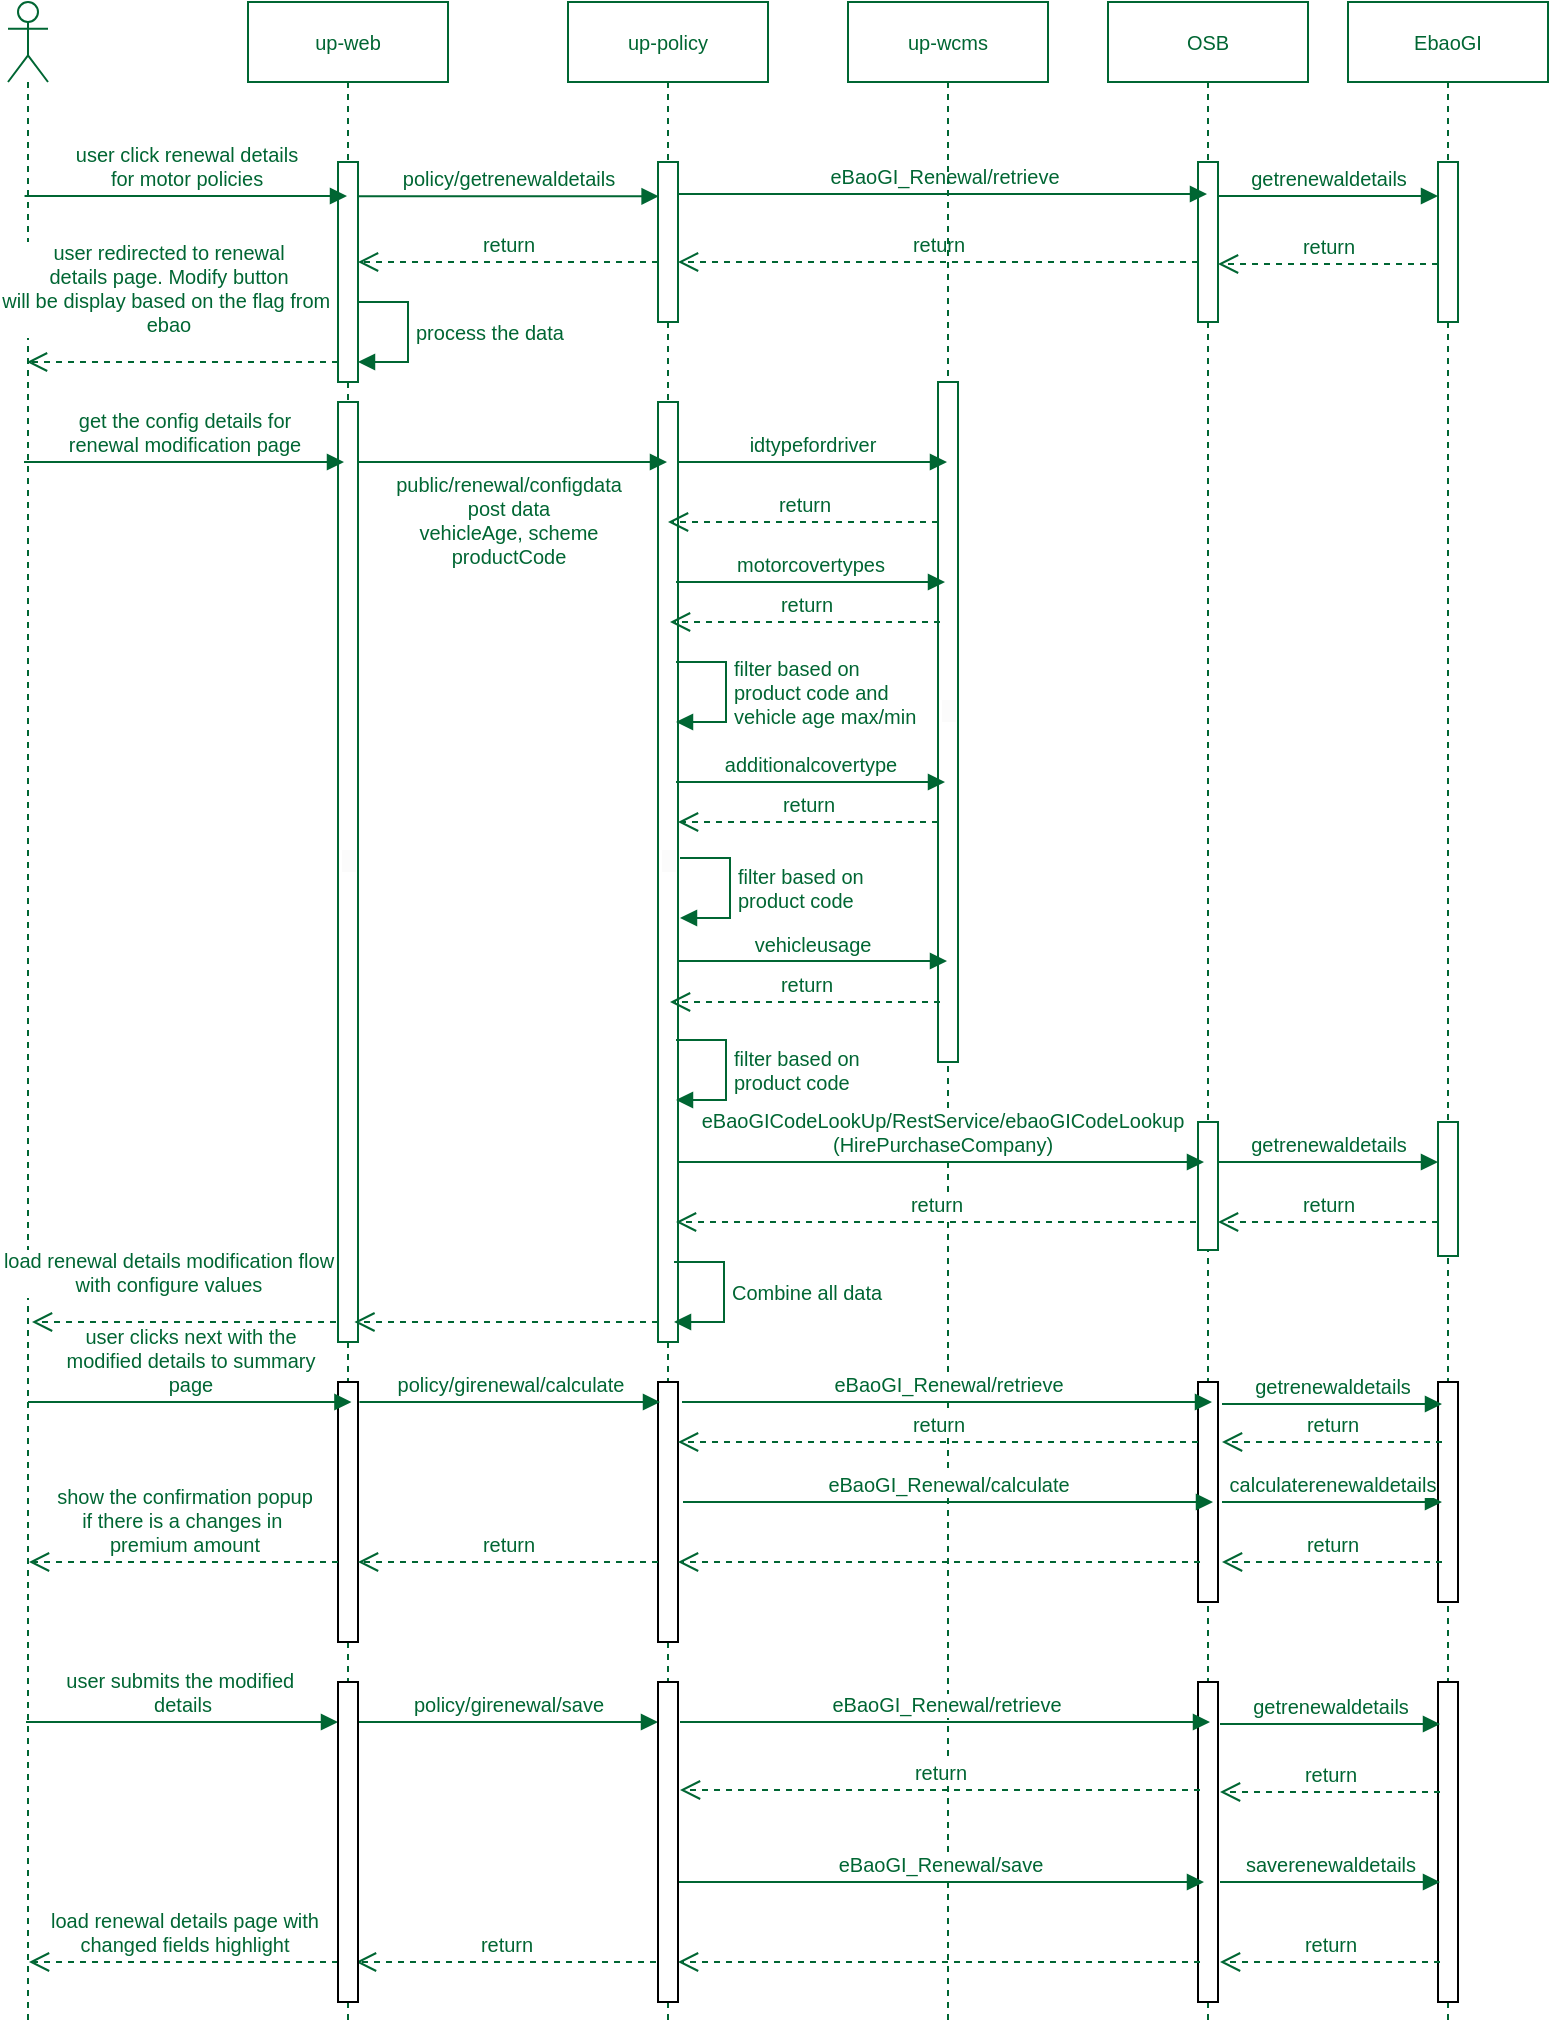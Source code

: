 <mxfile version="23.0.2" type="github">
  <diagram name="Page-1" id="ukA0F4SWRje2rj7lY2_e">
    <mxGraphModel dx="1114" dy="573" grid="1" gridSize="10" guides="1" tooltips="1" connect="1" arrows="1" fold="1" page="1" pageScale="1" pageWidth="850" pageHeight="1100" math="0" shadow="0">
      <root>
        <mxCell id="0" />
        <mxCell id="1" parent="0" />
        <mxCell id="ESVSbIxXklOT70kNcV42-1" value="" style="shape=umlLifeline;perimeter=lifelinePerimeter;whiteSpace=wrap;html=1;container=1;dropTarget=0;collapsible=0;recursiveResize=0;outlineConnect=0;portConstraint=eastwest;newEdgeStyle={&quot;curved&quot;:0,&quot;rounded&quot;:0};participant=umlActor;fontSize=10;fontColor=#006633;strokeColor=#006633;" parent="1" vertex="1">
          <mxGeometry x="70" y="80" width="20" height="1010" as="geometry" />
        </mxCell>
        <mxCell id="ESVSbIxXklOT70kNcV42-3" value="OSB" style="shape=umlLifeline;perimeter=lifelinePerimeter;whiteSpace=wrap;html=1;container=1;dropTarget=0;collapsible=0;recursiveResize=0;outlineConnect=0;portConstraint=eastwest;newEdgeStyle={&quot;curved&quot;:0,&quot;rounded&quot;:0};fontSize=10;fontColor=#006633;strokeColor=#006633;" parent="1" vertex="1">
          <mxGeometry x="620" y="80" width="100" height="1010" as="geometry" />
        </mxCell>
        <mxCell id="wgJ0XbnM3YGV2N-beF-w-2" value="" style="html=1;points=[[0,0,0,0,5],[0,1,0,0,-5],[1,0,0,0,5],[1,1,0,0,-5]];perimeter=orthogonalPerimeter;outlineConnect=0;targetShapes=umlLifeline;portConstraint=eastwest;newEdgeStyle={&quot;curved&quot;:0,&quot;rounded&quot;:0};fontSize=10;fontColor=#006633;strokeColor=#006633;" parent="ESVSbIxXklOT70kNcV42-3" vertex="1">
          <mxGeometry x="45" y="80" width="10" height="80" as="geometry" />
        </mxCell>
        <mxCell id="Iozy2Il5neqRcBYpykL1-22" value="" style="html=1;points=[[0,0,0,0,5],[0,1,0,0,-5],[1,0,0,0,5],[1,1,0,0,-5]];perimeter=orthogonalPerimeter;outlineConnect=0;targetShapes=umlLifeline;portConstraint=eastwest;newEdgeStyle={&quot;curved&quot;:0,&quot;rounded&quot;:0};fontSize=10;fontColor=#006633;strokeColor=#006633;" parent="ESVSbIxXklOT70kNcV42-3" vertex="1">
          <mxGeometry x="45" y="560" width="10" height="64" as="geometry" />
        </mxCell>
        <mxCell id="LgSs4zjkqbvozB49Nesk-12" value="" style="html=1;points=[[0,0,0,0,5],[0,1,0,0,-5],[1,0,0,0,5],[1,1,0,0,-5]];perimeter=orthogonalPerimeter;outlineConnect=0;targetShapes=umlLifeline;portConstraint=eastwest;newEdgeStyle={&quot;curved&quot;:0,&quot;rounded&quot;:0};" parent="ESVSbIxXklOT70kNcV42-3" vertex="1">
          <mxGeometry x="45" y="840" width="10" height="160" as="geometry" />
        </mxCell>
        <mxCell id="ieXs_pEUq6V7WNkjSfDF-32" value="" style="html=1;points=[[0,0,0,0,5],[0,1,0,0,-5],[1,0,0,0,5],[1,1,0,0,-5]];perimeter=orthogonalPerimeter;outlineConnect=0;targetShapes=umlLifeline;portConstraint=eastwest;newEdgeStyle={&quot;curved&quot;:0,&quot;rounded&quot;:0};" vertex="1" parent="ESVSbIxXklOT70kNcV42-3">
          <mxGeometry x="45" y="690" width="10" height="110" as="geometry" />
        </mxCell>
        <mxCell id="ESVSbIxXklOT70kNcV42-4" value="EbaoGI" style="shape=umlLifeline;perimeter=lifelinePerimeter;whiteSpace=wrap;html=1;container=1;dropTarget=0;collapsible=0;recursiveResize=0;outlineConnect=0;portConstraint=eastwest;newEdgeStyle={&quot;curved&quot;:0,&quot;rounded&quot;:0};fontSize=10;fontColor=#006633;strokeColor=#006633;" parent="1" vertex="1">
          <mxGeometry x="740" y="80" width="100" height="1010" as="geometry" />
        </mxCell>
        <mxCell id="wgJ0XbnM3YGV2N-beF-w-3" value="" style="html=1;points=[[0,0,0,0,5],[0,1,0,0,-5],[1,0,0,0,5],[1,1,0,0,-5]];perimeter=orthogonalPerimeter;outlineConnect=0;targetShapes=umlLifeline;portConstraint=eastwest;newEdgeStyle={&quot;curved&quot;:0,&quot;rounded&quot;:0};fontSize=10;fontColor=#006633;strokeColor=#006633;" parent="ESVSbIxXklOT70kNcV42-4" vertex="1">
          <mxGeometry x="45" y="80" width="10" height="80" as="geometry" />
        </mxCell>
        <mxCell id="Iozy2Il5neqRcBYpykL1-19" value="" style="html=1;points=[[0,0,0,0,5],[0,1,0,0,-5],[1,0,0,0,5],[1,1,0,0,-5]];perimeter=orthogonalPerimeter;outlineConnect=0;targetShapes=umlLifeline;portConstraint=eastwest;newEdgeStyle={&quot;curved&quot;:0,&quot;rounded&quot;:0};fontSize=10;fontColor=#006633;strokeColor=#006633;" parent="ESVSbIxXklOT70kNcV42-4" vertex="1">
          <mxGeometry x="45" y="560" width="10" height="67" as="geometry" />
        </mxCell>
        <mxCell id="LgSs4zjkqbvozB49Nesk-14" value="" style="html=1;points=[[0,0,0,0,5],[0,1,0,0,-5],[1,0,0,0,5],[1,1,0,0,-5]];perimeter=orthogonalPerimeter;outlineConnect=0;targetShapes=umlLifeline;portConstraint=eastwest;newEdgeStyle={&quot;curved&quot;:0,&quot;rounded&quot;:0};" parent="ESVSbIxXklOT70kNcV42-4" vertex="1">
          <mxGeometry x="45" y="840" width="10" height="160" as="geometry" />
        </mxCell>
        <mxCell id="ieXs_pEUq6V7WNkjSfDF-33" value="" style="html=1;points=[[0,0,0,0,5],[0,1,0,0,-5],[1,0,0,0,5],[1,1,0,0,-5]];perimeter=orthogonalPerimeter;outlineConnect=0;targetShapes=umlLifeline;portConstraint=eastwest;newEdgeStyle={&quot;curved&quot;:0,&quot;rounded&quot;:0};" vertex="1" parent="ESVSbIxXklOT70kNcV42-4">
          <mxGeometry x="45" y="690" width="10" height="110" as="geometry" />
        </mxCell>
        <mxCell id="ESVSbIxXklOT70kNcV42-5" value="up-web" style="shape=umlLifeline;perimeter=lifelinePerimeter;whiteSpace=wrap;html=1;container=1;dropTarget=0;collapsible=0;recursiveResize=0;outlineConnect=0;portConstraint=eastwest;newEdgeStyle={&quot;curved&quot;:0,&quot;rounded&quot;:0};fontSize=10;fontColor=#006633;strokeColor=#006633;" parent="1" vertex="1">
          <mxGeometry x="190" y="80" width="100" height="1010" as="geometry" />
        </mxCell>
        <mxCell id="ESVSbIxXklOT70kNcV42-8" value="" style="html=1;points=[[0,0,0,0,5],[0,1,0,0,-5],[1,0,0,0,5],[1,1,0,0,-5]];perimeter=orthogonalPerimeter;outlineConnect=0;targetShapes=umlLifeline;portConstraint=eastwest;newEdgeStyle={&quot;curved&quot;:0,&quot;rounded&quot;:0};fontSize=10;fontColor=#006633;strokeColor=#006633;" parent="ESVSbIxXklOT70kNcV42-5" vertex="1">
          <mxGeometry x="45" y="80" width="10" height="110" as="geometry" />
        </mxCell>
        <mxCell id="wgJ0XbnM3YGV2N-beF-w-13" value="process the data" style="html=1;align=left;spacingLeft=2;endArrow=block;rounded=0;edgeStyle=orthogonalEdgeStyle;curved=0;rounded=0;fontSize=10;fontColor=#006633;strokeColor=#006633;" parent="ESVSbIxXklOT70kNcV42-5" source="ESVSbIxXklOT70kNcV42-8" target="ESVSbIxXklOT70kNcV42-8" edge="1">
          <mxGeometry relative="1" as="geometry">
            <mxPoint x="90" y="150" as="sourcePoint" />
            <Array as="points">
              <mxPoint x="80" y="150" />
              <mxPoint x="80" y="180" />
            </Array>
            <mxPoint x="95" y="180" as="targetPoint" />
          </mxGeometry>
        </mxCell>
        <mxCell id="wgJ0XbnM3YGV2N-beF-w-14" value="&#xa;&lt;span style=&quot;font-family: monospace; font-size: 10px; font-style: normal; font-variant-ligatures: normal; font-variant-caps: normal; font-weight: 400; letter-spacing: normal; orphans: 2; text-align: start; text-indent: 0px; text-transform: none; widows: 2; word-spacing: 0px; -webkit-text-stroke-width: 0px; background-color: rgb(251, 251, 251); text-decoration-thickness: initial; text-decoration-style: initial; text-decoration-color: initial; float: none; display: inline !important;&quot;&gt;&amp;nbsp;&lt;/span&gt;&#xa;&#xa;" style="html=1;points=[[0,0,0,0,5],[0,1,0,0,-5],[1,0,0,0,5],[1,1,0,0,-5]];perimeter=orthogonalPerimeter;outlineConnect=0;targetShapes=umlLifeline;portConstraint=eastwest;newEdgeStyle={&quot;curved&quot;:0,&quot;rounded&quot;:0};fontSize=10;fontColor=#006633;strokeColor=#006633;" parent="ESVSbIxXklOT70kNcV42-5" vertex="1">
          <mxGeometry x="45" y="200" width="10" height="470" as="geometry" />
        </mxCell>
        <mxCell id="ieXs_pEUq6V7WNkjSfDF-30" value="" style="html=1;points=[[0,0,0,0,5],[0,1,0,0,-5],[1,0,0,0,5],[1,1,0,0,-5]];perimeter=orthogonalPerimeter;outlineConnect=0;targetShapes=umlLifeline;portConstraint=eastwest;newEdgeStyle={&quot;curved&quot;:0,&quot;rounded&quot;:0};" vertex="1" parent="ESVSbIxXklOT70kNcV42-5">
          <mxGeometry x="45" y="690" width="10" height="130" as="geometry" />
        </mxCell>
        <mxCell id="ESVSbIxXklOT70kNcV42-6" value="up-policy" style="shape=umlLifeline;perimeter=lifelinePerimeter;whiteSpace=wrap;html=1;container=1;dropTarget=0;collapsible=0;recursiveResize=0;outlineConnect=0;portConstraint=eastwest;newEdgeStyle={&quot;curved&quot;:0,&quot;rounded&quot;:0};fontSize=10;fontColor=#006633;strokeColor=#006633;" parent="1" vertex="1">
          <mxGeometry x="350" y="80" width="100" height="1010" as="geometry" />
        </mxCell>
        <mxCell id="wgJ0XbnM3YGV2N-beF-w-1" value="" style="html=1;points=[[0,0,0,0,5],[0,1,0,0,-5],[1,0,0,0,5],[1,1,0,0,-5]];perimeter=orthogonalPerimeter;outlineConnect=0;targetShapes=umlLifeline;portConstraint=eastwest;newEdgeStyle={&quot;curved&quot;:0,&quot;rounded&quot;:0};fontSize=10;fontColor=#006633;strokeColor=#006633;" parent="ESVSbIxXklOT70kNcV42-6" vertex="1">
          <mxGeometry x="45" y="80" width="10" height="80" as="geometry" />
        </mxCell>
        <mxCell id="wgJ0XbnM3YGV2N-beF-w-16" value="&#xa;&lt;span style=&quot;font-family: monospace; font-size: 10px; font-style: normal; font-variant-ligatures: normal; font-variant-caps: normal; font-weight: 400; letter-spacing: normal; orphans: 2; text-align: start; text-indent: 0px; text-transform: none; widows: 2; word-spacing: 0px; -webkit-text-stroke-width: 0px; background-color: rgb(251, 251, 251); text-decoration-thickness: initial; text-decoration-style: initial; text-decoration-color: initial; float: none; display: inline !important;&quot;&gt;&amp;nbsp;&lt;/span&gt;&#xa;&#xa;" style="html=1;points=[[0,0,0,0,5],[0,1,0,0,-5],[1,0,0,0,5],[1,1,0,0,-5]];perimeter=orthogonalPerimeter;outlineConnect=0;targetShapes=umlLifeline;portConstraint=eastwest;newEdgeStyle={&quot;curved&quot;:0,&quot;rounded&quot;:0};fontSize=10;fontColor=#006633;strokeColor=#006633;" parent="ESVSbIxXklOT70kNcV42-6" vertex="1">
          <mxGeometry x="45" y="200" width="10" height="470" as="geometry" />
        </mxCell>
        <mxCell id="ieXs_pEUq6V7WNkjSfDF-31" value="" style="html=1;points=[[0,0,0,0,5],[0,1,0,0,-5],[1,0,0,0,5],[1,1,0,0,-5]];perimeter=orthogonalPerimeter;outlineConnect=0;targetShapes=umlLifeline;portConstraint=eastwest;newEdgeStyle={&quot;curved&quot;:0,&quot;rounded&quot;:0};" vertex="1" parent="ESVSbIxXklOT70kNcV42-6">
          <mxGeometry x="45" y="690" width="10" height="130" as="geometry" />
        </mxCell>
        <mxCell id="ESVSbIxXklOT70kNcV42-7" value="&lt;font style=&quot;font-size: 10px;&quot;&gt;user click renewal details&lt;br style=&quot;font-size: 10px;&quot;&gt;for motor policies&lt;/font&gt;" style="html=1;verticalAlign=bottom;endArrow=block;curved=0;rounded=0;fontSize=10;fontColor=#006633;strokeColor=#006633;" parent="1" edge="1">
          <mxGeometry width="80" relative="1" as="geometry">
            <mxPoint x="78.278" y="177" as="sourcePoint" />
            <mxPoint x="239.5" y="177" as="targetPoint" />
          </mxGeometry>
        </mxCell>
        <mxCell id="wgJ0XbnM3YGV2N-beF-w-4" value="policy/getrenewaldetails" style="html=1;verticalAlign=bottom;endArrow=block;curved=0;rounded=0;fontSize=10;entryX=0.453;entryY=0.181;entryDx=0;entryDy=0;entryPerimeter=0;fontColor=#006633;strokeColor=#006633;" parent="1" edge="1">
          <mxGeometry width="80" relative="1" as="geometry">
            <mxPoint x="245" y="177.13" as="sourcePoint" />
            <mxPoint x="395.3" y="177.13" as="targetPoint" />
          </mxGeometry>
        </mxCell>
        <mxCell id="wgJ0XbnM3YGV2N-beF-w-5" value="eBaoGI_Renewal/retrieve" style="html=1;verticalAlign=bottom;endArrow=block;curved=0;rounded=0;fontSize=10;fontColor=#006633;strokeColor=#006633;" parent="1" target="ESVSbIxXklOT70kNcV42-3" edge="1">
          <mxGeometry width="80" relative="1" as="geometry">
            <mxPoint x="405" y="176" as="sourcePoint" />
            <mxPoint x="610" y="176" as="targetPoint" />
          </mxGeometry>
        </mxCell>
        <mxCell id="wgJ0XbnM3YGV2N-beF-w-6" value="getrenewaldetails" style="html=1;verticalAlign=bottom;endArrow=block;curved=0;rounded=0;fontSize=10;fontColor=#006633;strokeColor=#006633;" parent="1" edge="1">
          <mxGeometry width="80" relative="1" as="geometry">
            <mxPoint x="675" y="177" as="sourcePoint" />
            <mxPoint x="785" y="177" as="targetPoint" />
          </mxGeometry>
        </mxCell>
        <mxCell id="wgJ0XbnM3YGV2N-beF-w-7" value="return" style="html=1;verticalAlign=bottom;endArrow=open;dashed=1;endSize=8;curved=0;rounded=0;fontSize=10;fontColor=#006633;strokeColor=#006633;" parent="1" source="wgJ0XbnM3YGV2N-beF-w-1" edge="1">
          <mxGeometry relative="1" as="geometry">
            <mxPoint x="360" y="220" as="sourcePoint" />
            <mxPoint x="245" y="210.0" as="targetPoint" />
          </mxGeometry>
        </mxCell>
        <mxCell id="wgJ0XbnM3YGV2N-beF-w-8" value="return" style="html=1;verticalAlign=bottom;endArrow=open;dashed=1;endSize=8;curved=0;rounded=0;fontSize=10;fontColor=#006633;strokeColor=#006633;" parent="1" source="wgJ0XbnM3YGV2N-beF-w-2" edge="1">
          <mxGeometry relative="1" as="geometry">
            <mxPoint x="535" y="210" as="sourcePoint" />
            <mxPoint x="405" y="210" as="targetPoint" />
          </mxGeometry>
        </mxCell>
        <mxCell id="wgJ0XbnM3YGV2N-beF-w-9" value="return" style="html=1;verticalAlign=bottom;endArrow=open;dashed=1;endSize=8;curved=0;rounded=0;fontSize=10;fontColor=#006633;strokeColor=#006633;" parent="1" edge="1">
          <mxGeometry relative="1" as="geometry">
            <mxPoint x="785" y="211" as="sourcePoint" />
            <mxPoint x="675" y="211" as="targetPoint" />
          </mxGeometry>
        </mxCell>
        <mxCell id="wgJ0XbnM3YGV2N-beF-w-10" value="user redirected to renewal&lt;br style=&quot;font-size: 10px;&quot;&gt;details page. Modify button&lt;br style=&quot;font-size: 10px;&quot;&gt;will be display based on the flag from&amp;nbsp;&lt;br style=&quot;font-size: 10px;&quot;&gt;ebao" style="html=1;verticalAlign=bottom;endArrow=open;dashed=1;endSize=8;curved=0;rounded=0;fontSize=10;fontColor=#006633;strokeColor=#006633;" parent="1" edge="1">
          <mxGeometry x="0.093" y="-10" relative="1" as="geometry">
            <mxPoint x="235" y="260" as="sourcePoint" />
            <mxPoint x="79.5" y="260" as="targetPoint" />
            <mxPoint as="offset" />
          </mxGeometry>
        </mxCell>
        <mxCell id="wgJ0XbnM3YGV2N-beF-w-15" value="get the config details for&lt;br style=&quot;font-size: 10px;&quot;&gt;renewal modification page" style="html=1;verticalAlign=bottom;endArrow=block;curved=0;rounded=0;fontSize=10;fontColor=#006633;strokeColor=#006633;" parent="1" edge="1">
          <mxGeometry x="-0.002" width="80" relative="1" as="geometry">
            <mxPoint x="78" y="310" as="sourcePoint" />
            <mxPoint x="238" y="310" as="targetPoint" />
            <mxPoint as="offset" />
          </mxGeometry>
        </mxCell>
        <mxCell id="wgJ0XbnM3YGV2N-beF-w-17" value="up-wcms" style="shape=umlLifeline;perimeter=lifelinePerimeter;whiteSpace=wrap;html=1;container=1;dropTarget=0;collapsible=0;recursiveResize=0;outlineConnect=0;portConstraint=eastwest;newEdgeStyle={&quot;curved&quot;:0,&quot;rounded&quot;:0};fontSize=10;fontColor=#006633;strokeColor=#006633;" parent="1" vertex="1">
          <mxGeometry x="490" y="80" width="100" height="1010" as="geometry" />
        </mxCell>
        <mxCell id="wgJ0XbnM3YGV2N-beF-w-19" value="&#xa;&lt;span style=&quot;font-family: monospace; font-size: 10px; font-style: normal; font-variant-ligatures: normal; font-variant-caps: normal; font-weight: 400; letter-spacing: normal; orphans: 2; text-align: start; text-indent: 0px; text-transform: none; widows: 2; word-spacing: 0px; -webkit-text-stroke-width: 0px; background-color: rgb(251, 251, 251); text-decoration-thickness: initial; text-decoration-style: initial; text-decoration-color: initial; float: none; display: inline !important;&quot;&gt;&amp;nbsp;&lt;/span&gt;&#xa;&#xa;" style="html=1;points=[[0,0,0,0,5],[0,1,0,0,-5],[1,0,0,0,5],[1,1,0,0,-5]];perimeter=orthogonalPerimeter;outlineConnect=0;targetShapes=umlLifeline;portConstraint=eastwest;newEdgeStyle={&quot;curved&quot;:0,&quot;rounded&quot;:0};fontSize=10;fontColor=#006633;strokeColor=#006633;" parent="wgJ0XbnM3YGV2N-beF-w-17" vertex="1">
          <mxGeometry x="45" y="190" width="10" height="340" as="geometry" />
        </mxCell>
        <mxCell id="wgJ0XbnM3YGV2N-beF-w-20" value="public/renewal/configdata&lt;br style=&quot;font-size: 10px;&quot;&gt;post data&lt;br style=&quot;font-size: 10px;&quot;&gt;vehicleAge, scheme&lt;br style=&quot;font-size: 10px;&quot;&gt;productCode" style="html=1;verticalAlign=bottom;endArrow=block;curved=0;rounded=0;fontSize=10;fontColor=#006633;strokeColor=#006633;" parent="1" edge="1">
          <mxGeometry x="-0.029" y="-56" width="80" relative="1" as="geometry">
            <mxPoint x="245" y="310" as="sourcePoint" />
            <mxPoint x="399.5" y="310" as="targetPoint" />
            <mxPoint as="offset" />
          </mxGeometry>
        </mxCell>
        <mxCell id="Iozy2Il5neqRcBYpykL1-1" value="idtypefordriver" style="html=1;verticalAlign=bottom;endArrow=block;curved=0;rounded=0;fontSize=10;fontColor=#006633;strokeColor=#006633;" parent="1" edge="1">
          <mxGeometry x="-0.002" width="80" relative="1" as="geometry">
            <mxPoint x="405" y="310" as="sourcePoint" />
            <mxPoint x="539.5" y="310" as="targetPoint" />
            <mxPoint as="offset" />
          </mxGeometry>
        </mxCell>
        <mxCell id="Iozy2Il5neqRcBYpykL1-2" value="return" style="html=1;verticalAlign=bottom;endArrow=open;dashed=1;endSize=8;curved=0;rounded=0;fontSize=10;fontColor=#006633;strokeColor=#006633;" parent="1" edge="1">
          <mxGeometry relative="1" as="geometry">
            <mxPoint x="535" y="340.0" as="sourcePoint" />
            <mxPoint x="400" y="340.0" as="targetPoint" />
          </mxGeometry>
        </mxCell>
        <mxCell id="Iozy2Il5neqRcBYpykL1-3" value="motorcovertypes" style="html=1;verticalAlign=bottom;endArrow=block;curved=0;rounded=0;fontSize=10;fontColor=#006633;strokeColor=#006633;" parent="1" edge="1">
          <mxGeometry x="-0.002" width="80" relative="1" as="geometry">
            <mxPoint x="404" y="370" as="sourcePoint" />
            <mxPoint x="538.5" y="370" as="targetPoint" />
            <mxPoint as="offset" />
          </mxGeometry>
        </mxCell>
        <mxCell id="Iozy2Il5neqRcBYpykL1-7" value="filter based on&amp;nbsp;&lt;br&gt;product code and&amp;nbsp;&lt;br&gt;vehicle age max/min" style="html=1;align=left;spacingLeft=2;endArrow=block;rounded=0;edgeStyle=orthogonalEdgeStyle;curved=0;rounded=0;fontSize=10;fontColor=#006633;strokeColor=#006633;" parent="1" edge="1">
          <mxGeometry relative="1" as="geometry">
            <mxPoint x="404" y="410" as="sourcePoint" />
            <Array as="points">
              <mxPoint x="429" y="410" />
              <mxPoint x="429" y="440" />
            </Array>
            <mxPoint x="404" y="440" as="targetPoint" />
          </mxGeometry>
        </mxCell>
        <mxCell id="Iozy2Il5neqRcBYpykL1-8" value="additionalcovertype" style="html=1;verticalAlign=bottom;endArrow=block;curved=0;rounded=0;fontSize=10;fontColor=#006633;strokeColor=#006633;" parent="1" edge="1">
          <mxGeometry x="-0.002" width="80" relative="1" as="geometry">
            <mxPoint x="404" y="470" as="sourcePoint" />
            <mxPoint x="538.5" y="470" as="targetPoint" />
            <mxPoint as="offset" />
          </mxGeometry>
        </mxCell>
        <mxCell id="Iozy2Il5neqRcBYpykL1-10" value="return" style="html=1;verticalAlign=bottom;endArrow=open;dashed=1;endSize=8;curved=0;rounded=0;fontSize=10;fontColor=#006633;strokeColor=#006633;" parent="1" edge="1">
          <mxGeometry relative="1" as="geometry">
            <mxPoint x="536" y="390.0" as="sourcePoint" />
            <mxPoint x="401" y="390.0" as="targetPoint" />
          </mxGeometry>
        </mxCell>
        <mxCell id="Iozy2Il5neqRcBYpykL1-11" value="filter based on&amp;nbsp;&lt;br&gt;product code" style="html=1;align=left;spacingLeft=2;endArrow=block;rounded=0;edgeStyle=orthogonalEdgeStyle;curved=0;rounded=0;fontSize=10;fontColor=#006633;strokeColor=#006633;" parent="1" edge="1">
          <mxGeometry relative="1" as="geometry">
            <mxPoint x="406" y="508" as="sourcePoint" />
            <Array as="points">
              <mxPoint x="431" y="508" />
              <mxPoint x="431" y="538" />
            </Array>
            <mxPoint x="406" y="538" as="targetPoint" />
          </mxGeometry>
        </mxCell>
        <mxCell id="Iozy2Il5neqRcBYpykL1-12" value="return" style="html=1;verticalAlign=bottom;endArrow=open;dashed=1;endSize=8;curved=0;rounded=0;fontSize=10;fontColor=#006633;strokeColor=#006633;" parent="1" edge="1" target="wgJ0XbnM3YGV2N-beF-w-16">
          <mxGeometry relative="1" as="geometry">
            <mxPoint x="535" y="490.0" as="sourcePoint" />
            <mxPoint x="430" y="490" as="targetPoint" />
          </mxGeometry>
        </mxCell>
        <mxCell id="Iozy2Il5neqRcBYpykL1-13" value="vehicleusage" style="html=1;verticalAlign=bottom;endArrow=block;curved=0;rounded=0;fontSize=10;fontColor=#006633;strokeColor=#006633;" parent="1" edge="1">
          <mxGeometry x="-0.004" width="80" relative="1" as="geometry">
            <mxPoint x="405" y="559.5" as="sourcePoint" />
            <mxPoint x="539.5" y="559.5" as="targetPoint" />
            <mxPoint as="offset" />
          </mxGeometry>
        </mxCell>
        <mxCell id="Iozy2Il5neqRcBYpykL1-14" value="filter based on&amp;nbsp;&lt;br&gt;product code" style="html=1;align=left;spacingLeft=2;endArrow=block;rounded=0;edgeStyle=orthogonalEdgeStyle;curved=0;rounded=0;fontSize=10;fontColor=#006633;strokeColor=#006633;" parent="1" edge="1">
          <mxGeometry relative="1" as="geometry">
            <mxPoint x="404" y="599" as="sourcePoint" />
            <Array as="points">
              <mxPoint x="429" y="599" />
              <mxPoint x="429" y="629" />
            </Array>
            <mxPoint x="404" y="629" as="targetPoint" />
          </mxGeometry>
        </mxCell>
        <mxCell id="Iozy2Il5neqRcBYpykL1-15" value="return" style="html=1;verticalAlign=bottom;endArrow=open;dashed=1;endSize=8;curved=0;rounded=0;fontSize=10;fontColor=#006633;strokeColor=#006633;" parent="1" edge="1">
          <mxGeometry relative="1" as="geometry">
            <mxPoint x="536" y="580.0" as="sourcePoint" />
            <mxPoint x="401" y="580.0" as="targetPoint" />
          </mxGeometry>
        </mxCell>
        <mxCell id="Iozy2Il5neqRcBYpykL1-23" value="eBaoGICodeLookUp/RestService/ebaoGICodeLookup&lt;br&gt;(HirePurchaseCompany)" style="html=1;verticalAlign=bottom;endArrow=block;curved=0;rounded=0;fontSize=10;fontColor=#006633;strokeColor=#006633;" parent="1" edge="1">
          <mxGeometry width="80" relative="1" as="geometry">
            <mxPoint x="405" y="660" as="sourcePoint" />
            <mxPoint x="668" y="660" as="targetPoint" />
          </mxGeometry>
        </mxCell>
        <mxCell id="Iozy2Il5neqRcBYpykL1-24" value="return" style="html=1;verticalAlign=bottom;endArrow=open;dashed=1;endSize=8;curved=0;rounded=0;fontSize=10;fontColor=#006633;strokeColor=#006633;" parent="1" edge="1">
          <mxGeometry relative="1" as="geometry">
            <mxPoint x="664" y="690" as="sourcePoint" />
            <mxPoint x="404" y="690" as="targetPoint" />
          </mxGeometry>
        </mxCell>
        <mxCell id="Iozy2Il5neqRcBYpykL1-20" value="getrenewaldetails" style="html=1;verticalAlign=bottom;endArrow=block;curved=0;rounded=0;fontSize=10;fontColor=#006633;strokeColor=#006633;" parent="1" edge="1">
          <mxGeometry width="80" relative="1" as="geometry">
            <mxPoint x="675" y="660" as="sourcePoint" />
            <mxPoint x="785" y="660" as="targetPoint" />
          </mxGeometry>
        </mxCell>
        <mxCell id="Iozy2Il5neqRcBYpykL1-26" value="Combine all data" style="html=1;align=left;spacingLeft=2;endArrow=block;rounded=0;edgeStyle=orthogonalEdgeStyle;curved=0;rounded=0;fontSize=10;fontColor=#006633;strokeColor=#006633;" parent="1" edge="1">
          <mxGeometry relative="1" as="geometry">
            <mxPoint x="403" y="710" as="sourcePoint" />
            <Array as="points">
              <mxPoint x="428" y="710" />
              <mxPoint x="428" y="740" />
            </Array>
            <mxPoint x="403" y="740" as="targetPoint" />
          </mxGeometry>
        </mxCell>
        <mxCell id="Iozy2Il5neqRcBYpykL1-27" value="" style="html=1;verticalAlign=bottom;endArrow=open;dashed=1;endSize=8;curved=0;rounded=0;fontSize=10;fontColor=#006633;strokeColor=#006633;entryX=0.532;entryY=0.695;entryDx=0;entryDy=0;entryPerimeter=0;" parent="1" edge="1">
          <mxGeometry x="1" y="-85" relative="1" as="geometry">
            <mxPoint x="395" y="740.0" as="sourcePoint" />
            <mxPoint x="243.2" y="740.0" as="targetPoint" />
            <mxPoint x="-83" y="68" as="offset" />
          </mxGeometry>
        </mxCell>
        <mxCell id="LgSs4zjkqbvozB49Nesk-2" value="load renewal details modification flow&lt;br&gt;with configure values" style="html=1;verticalAlign=bottom;endArrow=open;dashed=1;endSize=8;curved=0;rounded=0;fontSize=10;fontColor=#006633;strokeColor=#006633;entryX=0.532;entryY=0.695;entryDx=0;entryDy=0;entryPerimeter=0;" parent="1" edge="1">
          <mxGeometry x="0.105" y="-10" relative="1" as="geometry">
            <mxPoint x="234" y="740" as="sourcePoint" />
            <mxPoint x="82" y="740" as="targetPoint" />
            <mxPoint as="offset" />
          </mxGeometry>
        </mxCell>
        <mxCell id="LgSs4zjkqbvozB49Nesk-4" value="&lt;font style=&quot;font-size: 10px;&quot;&gt;user submits the modified&amp;nbsp;&lt;br&gt;details&lt;br&gt;&lt;/font&gt;" style="html=1;verticalAlign=bottom;endArrow=block;curved=0;rounded=0;fontSize=10;fontColor=#006633;strokeColor=#006633;" parent="1" edge="1" target="LgSs4zjkqbvozB49Nesk-3">
          <mxGeometry width="80" relative="1" as="geometry">
            <mxPoint x="78.998" y="940" as="sourcePoint" />
            <mxPoint x="200" y="940" as="targetPoint" />
          </mxGeometry>
        </mxCell>
        <mxCell id="LgSs4zjkqbvozB49Nesk-5" value="policy/girenewal/save" style="html=1;verticalAlign=bottom;endArrow=block;curved=0;rounded=0;fontSize=10;entryX=0.453;entryY=0.181;entryDx=0;entryDy=0;entryPerimeter=0;fontColor=#006633;strokeColor=#006633;" parent="1" edge="1">
          <mxGeometry x="-0.002" width="80" relative="1" as="geometry">
            <mxPoint x="244.7" y="940" as="sourcePoint" />
            <mxPoint x="395.0" y="940" as="targetPoint" />
            <mxPoint as="offset" />
          </mxGeometry>
        </mxCell>
        <mxCell id="LgSs4zjkqbvozB49Nesk-6" value="eBaoGI_Renewal/save" style="html=1;verticalAlign=bottom;endArrow=block;curved=0;rounded=0;fontSize=10;fontColor=#006633;strokeColor=#006633;" parent="1" edge="1">
          <mxGeometry width="80" relative="1" as="geometry">
            <mxPoint x="403" y="1020" as="sourcePoint" />
            <mxPoint x="668" y="1020" as="targetPoint" />
          </mxGeometry>
        </mxCell>
        <mxCell id="LgSs4zjkqbvozB49Nesk-7" value="saverenewaldetails" style="html=1;verticalAlign=bottom;endArrow=block;curved=0;rounded=0;fontSize=10;fontColor=#006633;strokeColor=#006633;" parent="1" edge="1">
          <mxGeometry width="80" relative="1" as="geometry">
            <mxPoint x="676" y="1020" as="sourcePoint" />
            <mxPoint x="786" y="1020" as="targetPoint" />
          </mxGeometry>
        </mxCell>
        <mxCell id="LgSs4zjkqbvozB49Nesk-8" value="return" style="html=1;verticalAlign=bottom;endArrow=open;dashed=1;endSize=8;curved=0;rounded=0;fontSize=10;fontColor=#006633;strokeColor=#006633;" parent="1" edge="1">
          <mxGeometry relative="1" as="geometry">
            <mxPoint x="394" y="1060" as="sourcePoint" />
            <mxPoint x="244" y="1060" as="targetPoint" />
          </mxGeometry>
        </mxCell>
        <mxCell id="LgSs4zjkqbvozB49Nesk-10" value="return" style="html=1;verticalAlign=bottom;endArrow=open;dashed=1;endSize=8;curved=0;rounded=0;fontSize=10;fontColor=#006633;strokeColor=#006633;" parent="1" edge="1">
          <mxGeometry relative="1" as="geometry">
            <mxPoint x="786" y="1060" as="sourcePoint" />
            <mxPoint x="676" y="1060" as="targetPoint" />
          </mxGeometry>
        </mxCell>
        <mxCell id="LgSs4zjkqbvozB49Nesk-13" value="load renewal details page with&lt;br&gt;changed fields highlight" style="html=1;verticalAlign=bottom;endArrow=open;dashed=1;endSize=8;curved=0;rounded=0;fontSize=10;fontColor=#006633;strokeColor=#006633;" parent="1" edge="1">
          <mxGeometry relative="1" as="geometry">
            <mxPoint x="235" y="1060" as="sourcePoint" />
            <mxPoint x="80.5" y="1060" as="targetPoint" />
          </mxGeometry>
        </mxCell>
        <mxCell id="LgSs4zjkqbvozB49Nesk-17" value="eBaoGI_Renewal/retrieve" style="html=1;verticalAlign=bottom;endArrow=block;curved=0;rounded=0;fontSize=10;fontColor=#006633;strokeColor=#006633;" parent="1" edge="1">
          <mxGeometry width="80" relative="1" as="geometry">
            <mxPoint x="406" y="940" as="sourcePoint" />
            <mxPoint x="671" y="940" as="targetPoint" />
          </mxGeometry>
        </mxCell>
        <mxCell id="LgSs4zjkqbvozB49Nesk-18" value="getrenewaldetails" style="html=1;verticalAlign=bottom;endArrow=block;curved=0;rounded=0;fontSize=10;fontColor=#006633;strokeColor=#006633;" parent="1" edge="1">
          <mxGeometry width="80" relative="1" as="geometry">
            <mxPoint x="676" y="941" as="sourcePoint" />
            <mxPoint x="786" y="941" as="targetPoint" />
          </mxGeometry>
        </mxCell>
        <mxCell id="LgSs4zjkqbvozB49Nesk-20" value="return" style="html=1;verticalAlign=bottom;endArrow=open;dashed=1;endSize=8;curved=0;rounded=0;fontSize=10;fontColor=#006633;strokeColor=#006633;" parent="1" edge="1">
          <mxGeometry relative="1" as="geometry">
            <mxPoint x="666" y="974" as="sourcePoint" />
            <mxPoint x="406" y="974" as="targetPoint" />
          </mxGeometry>
        </mxCell>
        <mxCell id="LgSs4zjkqbvozB49Nesk-21" value="return" style="html=1;verticalAlign=bottom;endArrow=open;dashed=1;endSize=8;curved=0;rounded=0;fontSize=10;fontColor=#006633;strokeColor=#006633;" parent="1" edge="1">
          <mxGeometry relative="1" as="geometry">
            <mxPoint x="786" y="975" as="sourcePoint" />
            <mxPoint x="676" y="975" as="targetPoint" />
          </mxGeometry>
        </mxCell>
        <mxCell id="Iozy2Il5neqRcBYpykL1-21" value="return" style="html=1;verticalAlign=bottom;endArrow=open;dashed=1;endSize=8;curved=0;rounded=0;fontSize=10;fontColor=#006633;strokeColor=#006633;" parent="1" edge="1">
          <mxGeometry relative="1" as="geometry">
            <mxPoint x="785" y="690" as="sourcePoint" />
            <mxPoint x="675" y="690" as="targetPoint" />
          </mxGeometry>
        </mxCell>
        <mxCell id="ieXs_pEUq6V7WNkjSfDF-3" value="" style="html=1;verticalAlign=bottom;endArrow=open;dashed=1;endSize=8;curved=0;rounded=0;fontSize=10;fontColor=#006633;strokeColor=#006633;" edge="1" parent="1">
          <mxGeometry relative="1" as="geometry">
            <mxPoint x="666" y="1060" as="sourcePoint" />
            <mxPoint x="405" y="1060" as="targetPoint" />
          </mxGeometry>
        </mxCell>
        <mxCell id="LgSs4zjkqbvozB49Nesk-11" value="" style="html=1;points=[[0,0,0,0,5],[0,1,0,0,-5],[1,0,0,0,5],[1,1,0,0,-5]];perimeter=orthogonalPerimeter;outlineConnect=0;targetShapes=umlLifeline;portConstraint=eastwest;newEdgeStyle={&quot;curved&quot;:0,&quot;rounded&quot;:0};" parent="1" vertex="1">
          <mxGeometry x="395" y="920" width="10" height="160" as="geometry" />
        </mxCell>
        <mxCell id="LgSs4zjkqbvozB49Nesk-3" value="" style="html=1;points=[[0,0,0,0,5],[0,1,0,0,-5],[1,0,0,0,5],[1,1,0,0,-5]];perimeter=orthogonalPerimeter;outlineConnect=0;targetShapes=umlLifeline;portConstraint=eastwest;newEdgeStyle={&quot;curved&quot;:0,&quot;rounded&quot;:0};" parent="1" vertex="1">
          <mxGeometry x="235" y="920" width="10" height="160" as="geometry" />
        </mxCell>
        <mxCell id="ieXs_pEUq6V7WNkjSfDF-4" value="&lt;font style=&quot;font-size: 10px;&quot;&gt;user clicks next with the &lt;br&gt;modified details to summary &lt;br&gt;page&lt;br&gt;&lt;/font&gt;" style="html=1;verticalAlign=bottom;endArrow=block;curved=0;rounded=0;fontSize=10;fontColor=#006633;strokeColor=#006633;" edge="1" parent="1">
          <mxGeometry width="80" relative="1" as="geometry">
            <mxPoint x="79.998" y="780" as="sourcePoint" />
            <mxPoint x="241.72" y="780" as="targetPoint" />
          </mxGeometry>
        </mxCell>
        <mxCell id="ieXs_pEUq6V7WNkjSfDF-5" value="policy/girenewal/calculate" style="html=1;verticalAlign=bottom;endArrow=block;curved=0;rounded=0;fontSize=10;entryX=0.453;entryY=0.181;entryDx=0;entryDy=0;entryPerimeter=0;fontColor=#006633;strokeColor=#006633;" edge="1" parent="1">
          <mxGeometry x="-0.002" width="80" relative="1" as="geometry">
            <mxPoint x="245.7" y="780" as="sourcePoint" />
            <mxPoint x="396.0" y="780" as="targetPoint" />
            <mxPoint as="offset" />
          </mxGeometry>
        </mxCell>
        <mxCell id="ieXs_pEUq6V7WNkjSfDF-6" value="eBaoGI_Renewal/calculate" style="html=1;verticalAlign=bottom;endArrow=block;curved=0;rounded=0;fontSize=10;fontColor=#006633;strokeColor=#006633;" edge="1" parent="1">
          <mxGeometry width="80" relative="1" as="geometry">
            <mxPoint x="407.5" y="830" as="sourcePoint" />
            <mxPoint x="672.5" y="830" as="targetPoint" />
          </mxGeometry>
        </mxCell>
        <mxCell id="ieXs_pEUq6V7WNkjSfDF-7" value="calculaterenewaldetails" style="html=1;verticalAlign=bottom;endArrow=block;curved=0;rounded=0;fontSize=10;fontColor=#006633;strokeColor=#006633;" edge="1" parent="1">
          <mxGeometry width="80" relative="1" as="geometry">
            <mxPoint x="677" y="830" as="sourcePoint" />
            <mxPoint x="787" y="830" as="targetPoint" />
          </mxGeometry>
        </mxCell>
        <mxCell id="ieXs_pEUq6V7WNkjSfDF-8" value="return" style="html=1;verticalAlign=bottom;endArrow=open;dashed=1;endSize=8;curved=0;rounded=0;fontSize=10;fontColor=#006633;strokeColor=#006633;" edge="1" parent="1">
          <mxGeometry relative="1" as="geometry">
            <mxPoint x="395" y="860" as="sourcePoint" />
            <mxPoint x="245" y="860" as="targetPoint" />
          </mxGeometry>
        </mxCell>
        <mxCell id="ieXs_pEUq6V7WNkjSfDF-9" value="return" style="html=1;verticalAlign=bottom;endArrow=open;dashed=1;endSize=8;curved=0;rounded=0;fontSize=10;fontColor=#006633;strokeColor=#006633;" edge="1" parent="1">
          <mxGeometry relative="1" as="geometry">
            <mxPoint x="787" y="860" as="sourcePoint" />
            <mxPoint x="677" y="860" as="targetPoint" />
          </mxGeometry>
        </mxCell>
        <mxCell id="ieXs_pEUq6V7WNkjSfDF-10" value="show the confirmation popup&lt;br&gt;if there is a changes in&amp;nbsp;&lt;br&gt;premium amount" style="html=1;verticalAlign=bottom;endArrow=open;dashed=1;endSize=8;curved=0;rounded=0;fontSize=10;fontColor=#006633;strokeColor=#006633;" edge="1" parent="1">
          <mxGeometry relative="1" as="geometry">
            <mxPoint x="235" y="860" as="sourcePoint" />
            <mxPoint x="80.5" y="860" as="targetPoint" />
          </mxGeometry>
        </mxCell>
        <mxCell id="ieXs_pEUq6V7WNkjSfDF-11" value="eBaoGI_Renewal/retrieve" style="html=1;verticalAlign=bottom;endArrow=block;curved=0;rounded=0;fontSize=10;fontColor=#006633;strokeColor=#006633;" edge="1" parent="1">
          <mxGeometry width="80" relative="1" as="geometry">
            <mxPoint x="407" y="780" as="sourcePoint" />
            <mxPoint x="672" y="780" as="targetPoint" />
          </mxGeometry>
        </mxCell>
        <mxCell id="ieXs_pEUq6V7WNkjSfDF-12" value="getrenewaldetails" style="html=1;verticalAlign=bottom;endArrow=block;curved=0;rounded=0;fontSize=10;fontColor=#006633;strokeColor=#006633;" edge="1" parent="1">
          <mxGeometry width="80" relative="1" as="geometry">
            <mxPoint x="677" y="781" as="sourcePoint" />
            <mxPoint x="787" y="781" as="targetPoint" />
          </mxGeometry>
        </mxCell>
        <mxCell id="ieXs_pEUq6V7WNkjSfDF-13" value="return" style="html=1;verticalAlign=bottom;endArrow=open;dashed=1;endSize=8;curved=0;rounded=0;fontSize=10;fontColor=#006633;strokeColor=#006633;" edge="1" parent="1">
          <mxGeometry relative="1" as="geometry">
            <mxPoint x="665" y="800" as="sourcePoint" />
            <mxPoint x="405" y="800" as="targetPoint" />
          </mxGeometry>
        </mxCell>
        <mxCell id="ieXs_pEUq6V7WNkjSfDF-14" value="return" style="html=1;verticalAlign=bottom;endArrow=open;dashed=1;endSize=8;curved=0;rounded=0;fontSize=10;fontColor=#006633;strokeColor=#006633;" edge="1" parent="1">
          <mxGeometry relative="1" as="geometry">
            <mxPoint x="787" y="800" as="sourcePoint" />
            <mxPoint x="677" y="800" as="targetPoint" />
          </mxGeometry>
        </mxCell>
        <mxCell id="ieXs_pEUq6V7WNkjSfDF-15" value="" style="html=1;verticalAlign=bottom;endArrow=open;dashed=1;endSize=8;curved=0;rounded=0;fontSize=10;fontColor=#006633;strokeColor=#006633;" edge="1" parent="1">
          <mxGeometry relative="1" as="geometry">
            <mxPoint x="666" y="860" as="sourcePoint" />
            <mxPoint x="405" y="860" as="targetPoint" />
          </mxGeometry>
        </mxCell>
      </root>
    </mxGraphModel>
  </diagram>
</mxfile>
